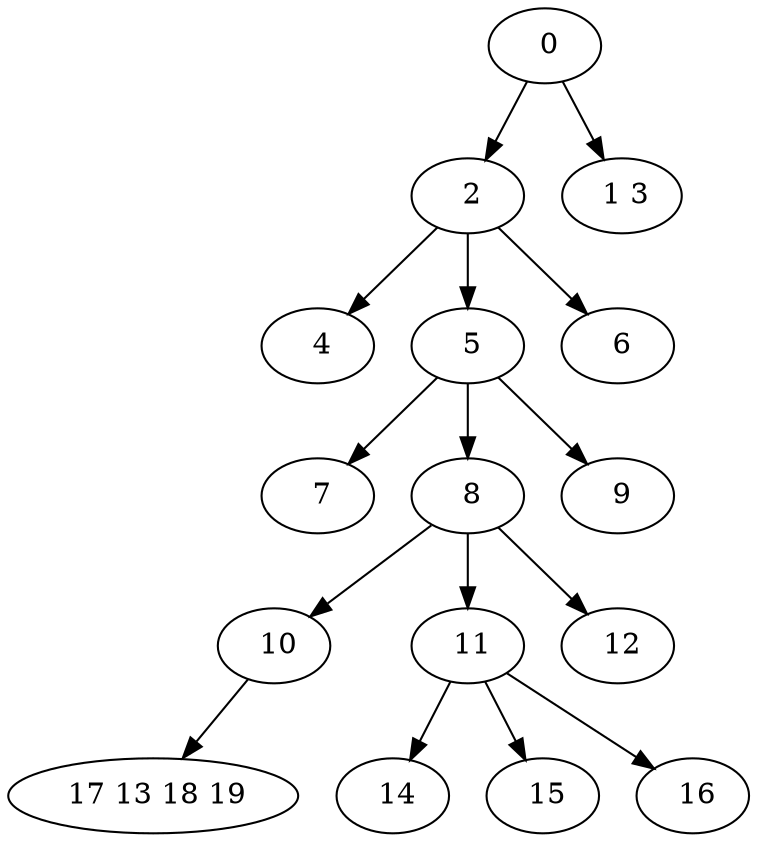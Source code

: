 digraph mytree {
" 0" -> " 2";
" 0" -> " 1 3";
" 2" -> " 4";
" 2" -> " 5";
" 2" -> " 6";
" 1 3";
" 4";
" 5" -> " 7";
" 5" -> " 8";
" 5" -> " 9";
" 6";
" 7";
" 8" -> " 10";
" 8" -> " 11";
" 8" -> " 12";
" 9";
" 10" -> " 17 13 18 19";
" 11" -> " 14";
" 11" -> " 15";
" 11" -> " 16";
" 12";
" 17 13 18 19";
" 14";
" 15";
" 16";
}
